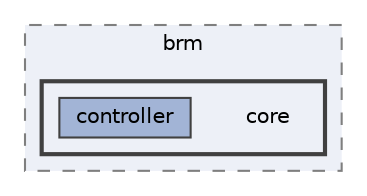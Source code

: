 digraph "repository/core/src/test/java/com/sterlite/cal/brm/core"
{
 // LATEX_PDF_SIZE
  bgcolor="transparent";
  edge [fontname=Helvetica,fontsize=10,labelfontname=Helvetica,labelfontsize=10];
  node [fontname=Helvetica,fontsize=10,shape=box,height=0.2,width=0.4];
  compound=true
  subgraph clusterdir_b094a311caeefdeccbb7149b4faaad01 {
    graph [ bgcolor="#edf0f7", pencolor="grey50", label="brm", fontname=Helvetica,fontsize=10 style="filled,dashed", URL="dir_b094a311caeefdeccbb7149b4faaad01.html",tooltip=""]
  subgraph clusterdir_58f537bed8936402cba8faaf26b54700 {
    graph [ bgcolor="#edf0f7", pencolor="grey25", label="", fontname=Helvetica,fontsize=10 style="filled,bold", URL="dir_58f537bed8936402cba8faaf26b54700.html",tooltip=""]
    dir_58f537bed8936402cba8faaf26b54700 [shape=plaintext, label="core"];
  dir_c99f756e08acb2ae45271d7ae1c0927a [label="controller", fillcolor="#a2b4d6", color="grey25", style="filled", URL="dir_c99f756e08acb2ae45271d7ae1c0927a.html",tooltip=""];
  }
  }
}
